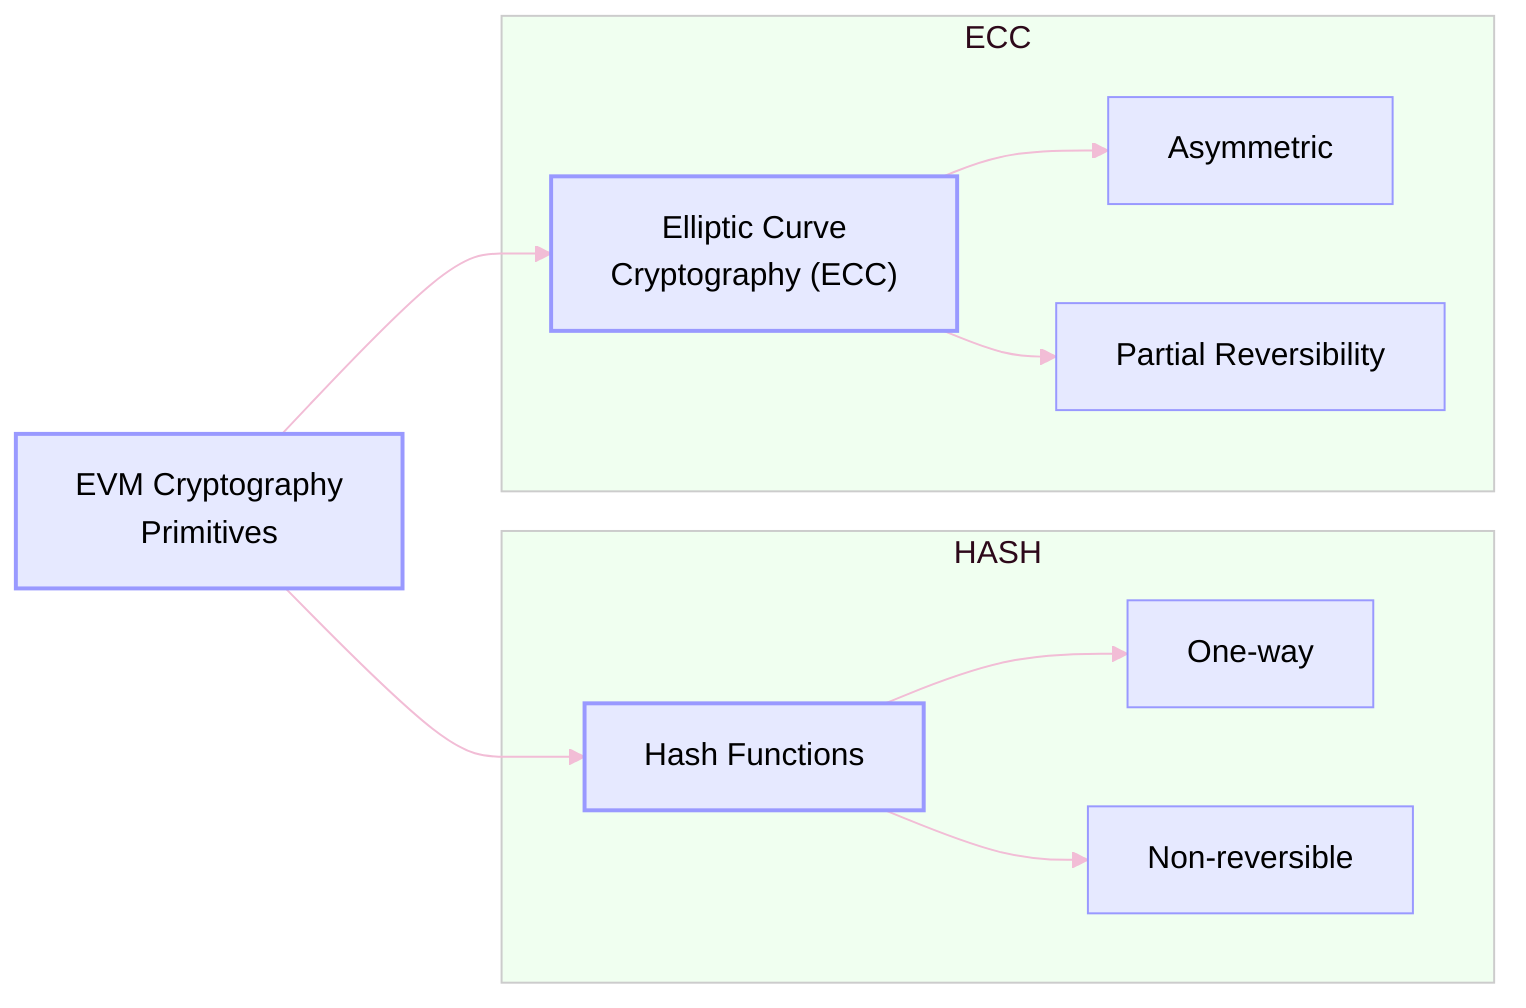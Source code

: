 ---
config:
  theme: base
  themeVariables:
    primaryColor: '#F2BDD6'
    primaryTextColor: '#000000'
    primaryBorderColor: '#F2BDD6'
    lineColor: '#F2BDD6'
    fontSize: '16px'
    secondaryTextColor: '#000000'

    mainBkg: '#F7DBE4'
    secondBkg: '#F7DBE4'
    # --------------- unused ---------------
    background: '#F7DBE4'
---

flowchart LR
    subgraph HASH[" HASH "]
        direction LR
        HF["Hash Functions"] --> O["One-way"]
        HF --> N["Non-reversible"]
    end
    
    subgraph ECC[" ECC "]
        direction LR
        EC["Elliptic Curve
        Cryptography (ECC)"] --> A["Asymmetric"]
        EC --> P["Partial Reversibility"]
    end
    
    EVM["EVM Cryptography
    Primitives"] --> HF
    EVM --> EC
    
    %% Styling
    classDef evm fill:#e6e9ff,stroke:#9999ff,stroke-width:2px
    classDef main fill:#e6e9ff,stroke:#9999ff,stroke-width:2px
    classDef prop fill:#e6e9ff,stroke:#9999ff,stroke-width:1px
    classDef section fill:#f0fff0,stroke:#cccccc,stroke-width:1px
    
    class EVM evm
    class HF,EC main
    class O,N,A,P prop
    class HASH,ECC section